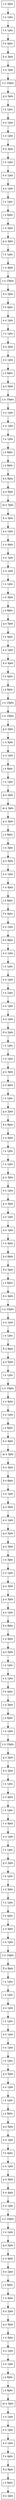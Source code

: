 digraph G{
node0[shape = record,label = "c x 3pts"];
node1[shape = record,label = "t x 1pts"];
node2[shape = record,label = "t x 1pts"];
node3[shape = record,label = "f x 4pts"];
node4[shape = record,label = "b x 3pts"];
node5[shape = record,label = "u x 1pts"];
node6[shape = record,label = "z x 10pts"];
node7[shape = record,label = "q x 5pts"];
node8[shape = record,label = "l x 1pts"];
node9[shape = record,label = "e x 1pts"];
node10[shape = record,label = "s x 1pts"];
node11[shape = record,label = "b x 3pts"];
node12[shape = record,label = "t x 1pts"];
node13[shape = record,label = "e x 1pts"];
node14[shape = record,label = "a x 1pts"];
node15[shape = record,label = "l x 1pts"];
node16[shape = record,label = "j x 8pts"];
node17[shape = record,label = "c x 3pts"];
node18[shape = record,label = "p x 3pts"];
node19[shape = record,label = "l x 1pts"];
node20[shape = record,label = "v x 4pts"];
node21[shape = record,label = "z x 10pts"];
node22[shape = record,label = "d x 2pts"];
node23[shape = record,label = "f x 4pts"];
node24[shape = record,label = "o x 1pts"];
node25[shape = record,label = "r x 1pts"];
node26[shape = record,label = "d x 2pts"];
node27[shape = record,label = "o x 1pts"];
node28[shape = record,label = "j x 8pts"];
node29[shape = record,label = "q x 5pts"];
node30[shape = record,label = "z x 10pts"];
node31[shape = record,label = "o x 1pts"];
node32[shape = record,label = "u x 1pts"];
node33[shape = record,label = "t x 1pts"];
node34[shape = record,label = "j x 8pts"];
node35[shape = record,label = "j x 8pts"];
node36[shape = record,label = "k x 8pts"];
node37[shape = record,label = "q x 5pts"];
node38[shape = record,label = "m x 3pts"];
node39[shape = record,label = "b x 3pts"];
node40[shape = record,label = "a x 1pts"];
node41[shape = record,label = "y x 4pts"];
node42[shape = record,label = "n x 1pts"];
node43[shape = record,label = "u x 1pts"];
node44[shape = record,label = "i x 1pts"];
node45[shape = record,label = "c x 3pts"];
node46[shape = record,label = "j x 8pts"];
node47[shape = record,label = "q x 5pts"];
node48[shape = record,label = "f x 4pts"];
node49[shape = record,label = "e x 1pts"];
node50[shape = record,label = "h x 4pts"];
node51[shape = record,label = "f x 4pts"];
node52[shape = record,label = "j x 8pts"];
node53[shape = record,label = "z x 10pts"];
node54[shape = record,label = "z x 10pts"];
node55[shape = record,label = "g x 2pts"];
node56[shape = record,label = "c x 3pts"];
node57[shape = record,label = "u x 1pts"];
node58[shape = record,label = "j x 8pts"];
node59[shape = record,label = "t x 1pts"];
node60[shape = record,label = "g x 2pts"];
node61[shape = record,label = "m x 3pts"];
node62[shape = record,label = "p x 3pts"];
node63[shape = record,label = "j x 8pts"];
node64[shape = record,label = "c x 3pts"];
node65[shape = record,label = "q x 5pts"];
node66[shape = record,label = "e x 1pts"];
node67[shape = record,label = "v x 4pts"];
node68[shape = record,label = "j x 8pts"];
node69[shape = record,label = "f x 4pts"];
node70[shape = record,label = "e x 1pts"];
node71[shape = record,label = "k x 8pts"];
node72[shape = record,label = "e x 1pts"];
node73[shape = record,label = "i x 1pts"];
node74[shape = record,label = "e x 1pts"];
node75[shape = record,label = "t x 1pts"];
node76[shape = record,label = "o x 1pts"];
node77[shape = record,label = "n x 1pts"];
node78[shape = record,label = "d x 2pts"];
node79[shape = record,label = "i x 1pts"];
node80[shape = record,label = "s x 1pts"];
node81[shape = record,label = "p x 3pts"];
node82[shape = record,label = "y x 4pts"];
node83[shape = record,label = "i x 1pts"];
node84[shape = record,label = "g x 2pts"];
node85[shape = record,label = "k x 8pts"];
node86[shape = record,label = "y x 4pts"];
node87[shape = record,label = "i x 1pts"];
node88[shape = record,label = "t x 1pts"];
node89[shape = record,label = "p x 3pts"];
node90[shape = record,label = "o x 1pts"];
node91[shape = record,label = "p x 3pts"];
node92[shape = record,label = "o x 1pts"];
node93[shape = record,label = "n x 1pts"];
node94[shape = record,label = "v x 4pts"];
node95[shape = record,label = "k x 8pts"];
node96[shape = record,label = "d x 2pts"];
node97[shape = record,label = "j x 8pts"];
node98[shape = record,label = "h x 4pts"];
node99[shape = record,label = "z x 10pts"];
node100[shape = record,label = "u x 1pts"];
node101[shape = record,label = "i x 1pts"];
node102[shape = record,label = "X x 8pts"];
node103[shape = record,label = "q x 5pts"];
node104[shape = record,label = "i x 1pts"];
node105[shape = record,label = "z x 10pts"];
node106[shape = record,label = "y x 4pts"];
node107[shape = record,label = "o x 1pts"];
node108[shape = record,label = "j x 8pts"];
node109[shape = record,label = "h x 4pts"];
node110[shape = record,label = "m x 3pts"];
node111[shape = record,label = "b x 3pts"];
node112[shape = record,label = "k x 8pts"];
node113[shape = record,label = "u x 1pts"];
node114[shape = record,label = "q x 5pts"];
node115[shape = record,label = "n x 1pts"];
node116[shape = record,label = "q x 5pts"];
node117[shape = record,label = "p x 3pts"];
node118[shape = record,label = "c x 3pts"];
node119[shape = record,label = "o x 1pts"];
node120[shape = record,label = "p x 3pts"];
node121[shape = record,label = "p x 3pts"];
node122[shape = record,label = "a x 1pts"];
node123[shape = record,label = "k x 8pts"];
node124[shape = record,label = "y x 4pts"];
node125[shape = record,label = "q x 5pts"];
node126[shape = record,label = "i x 1pts"];
node127[shape = record,label = "s x 1pts"];
node128[shape = record,label = "f x 4pts"];
node129[shape = record,label = "c x 3pts"];
node130[shape = record,label = "j x 8pts"];
node131[shape = record,label = "s x 1pts"];
node132[shape = record,label = "z x 10pts"];
node133[shape = record,label = "g x 2pts"];
node134[shape = record,label = "d x 2pts"];
node135[shape = record,label = "l x 1pts"];
node136[shape = record,label = "y x 4pts"];
node137[shape = record,label = "i x 1pts"];
node138[shape = record,label = "v x 4pts"];
node139[shape = record,label = "n x 1pts"];
node140[shape = record,label = "l x 1pts"];
node141[shape = record,label = "p x 3pts"];
node142[shape = record,label = "l x 1pts"];
node143[shape = record,label = "c x 3pts"];
node144[shape = record,label = "t x 1pts"];
node145[shape = record,label = "f x 4pts"];
node146[shape = record,label = "y x 4pts"];
node147[shape = record,label = "o x 1pts"];
node148[shape = record,label = "z x 10pts"];
node149[shape = record,label = "X x 8pts"];
node150[shape = record,label = "i x 1pts"];
node151[shape = record,label = "i x 1pts"];
node152[shape = record,label = "o x 1pts"];
node153[shape = record,label = "l x 1pts"];
node154[shape = record,label = "a x 1pts"];
node155[shape = record,label = "o x 1pts"];
node156[shape = record,label = "i x 1pts"];
node157[shape = record,label = "q x 5pts"];
node158[shape = record,label = "o x 1pts"];
node159[shape = record,label = "i x 1pts"];
node160[shape = record,label = "j x 8pts"];
node161[shape = record,label = "q x 5pts"];
node162[shape = record,label = "n x 1pts"];
node163[shape = record,label = "f x 4pts"];
node164[shape = record,label = "o x 1pts"];
node165[shape = record,label = "p x 3pts"];
node166[shape = record,label = "h x 4pts"];
node167[shape = record,label = "e x 1pts"];
node168[shape = record,label = "z x 10pts"];
node169[shape = record,label = "r x 1pts"];
node170[shape = record,label = "q x 5pts"];
node171[shape = record,label = "y x 4pts"];
node172[shape = record,label = "d x 2pts"];
node173[shape = record,label = "j x 8pts"];
node174[shape = record,label = "v x 4pts"];
node175[shape = record,label = "d x 2pts"];
node176[shape = record,label = "q x 5pts"];
node177[shape = record,label = "c x 3pts"];
node178[shape = record,label = "u x 1pts"];
node179[shape = record,label = "o x 1pts"];
node180[shape = record,label = "j x 8pts"];
node181[shape = record,label = "j x 8pts"];
node182[shape = record,label = "m x 3pts"];
node183[shape = record,label = "s x 1pts"];
node184[shape = record,label = "e x 1pts"];
node185[shape = record,label = "a x 1pts"];
node186[shape = record,label = "f x 4pts"];
node187[shape = record,label = "X x 8pts"];
node188[shape = record,label = "j x 8pts"];
node189[shape = record,label = "d x 2pts"];
node0->node1->node2->node3->node4->node5->node6->node7->node8->node9->node10->node11->node12->node13->node14->node15->node16->node17->node18->node19->node20->node21->node22->node23->node24->node25->node26->node27->node28->node29->node30->node31->node32->node33->node34->node35->node36->node37->node38->node39->node40->node41->node42->node43->node44->node45->node46->node47->node48->node49->node50->node51->node52->node53->node54->node55->node56->node57->node58->node59->node60->node61->node62->node63->node64->node65->node66->node67->node68->node69->node70->node71->node72->node73->node74->node75->node76->node77->node78->node79->node80->node81->node82->node83->node84->node85->node86->node87->node88->node89->node90->node91->node92->node93->node94->node95->node96->node97->node98->node99->node100->node101->node102->node103->node104->node105->node106->node107->node108->node109->node110->node111->node112->node113->node114->node115->node116->node117->node118->node119->node120->node121->node122->node123->node124->node125->node126->node127->node128->node129->node130->node131->node132->node133->node134->node135->node136->node137->node138->node139->node140->node141->node142->node143->node144->node145->node146->node147->node148->node149->node150->node151->node152->node153->node154->node155->node156->node157->node158->node159->node160->node161->node162->node163->node164->node165->node166->node167->node168->node169->node170->node171->node172->node173->node174->node175->node176->node177->node178->node179->node180->node181->node182->node183->node184->node185->node186->node187->node188->node189}